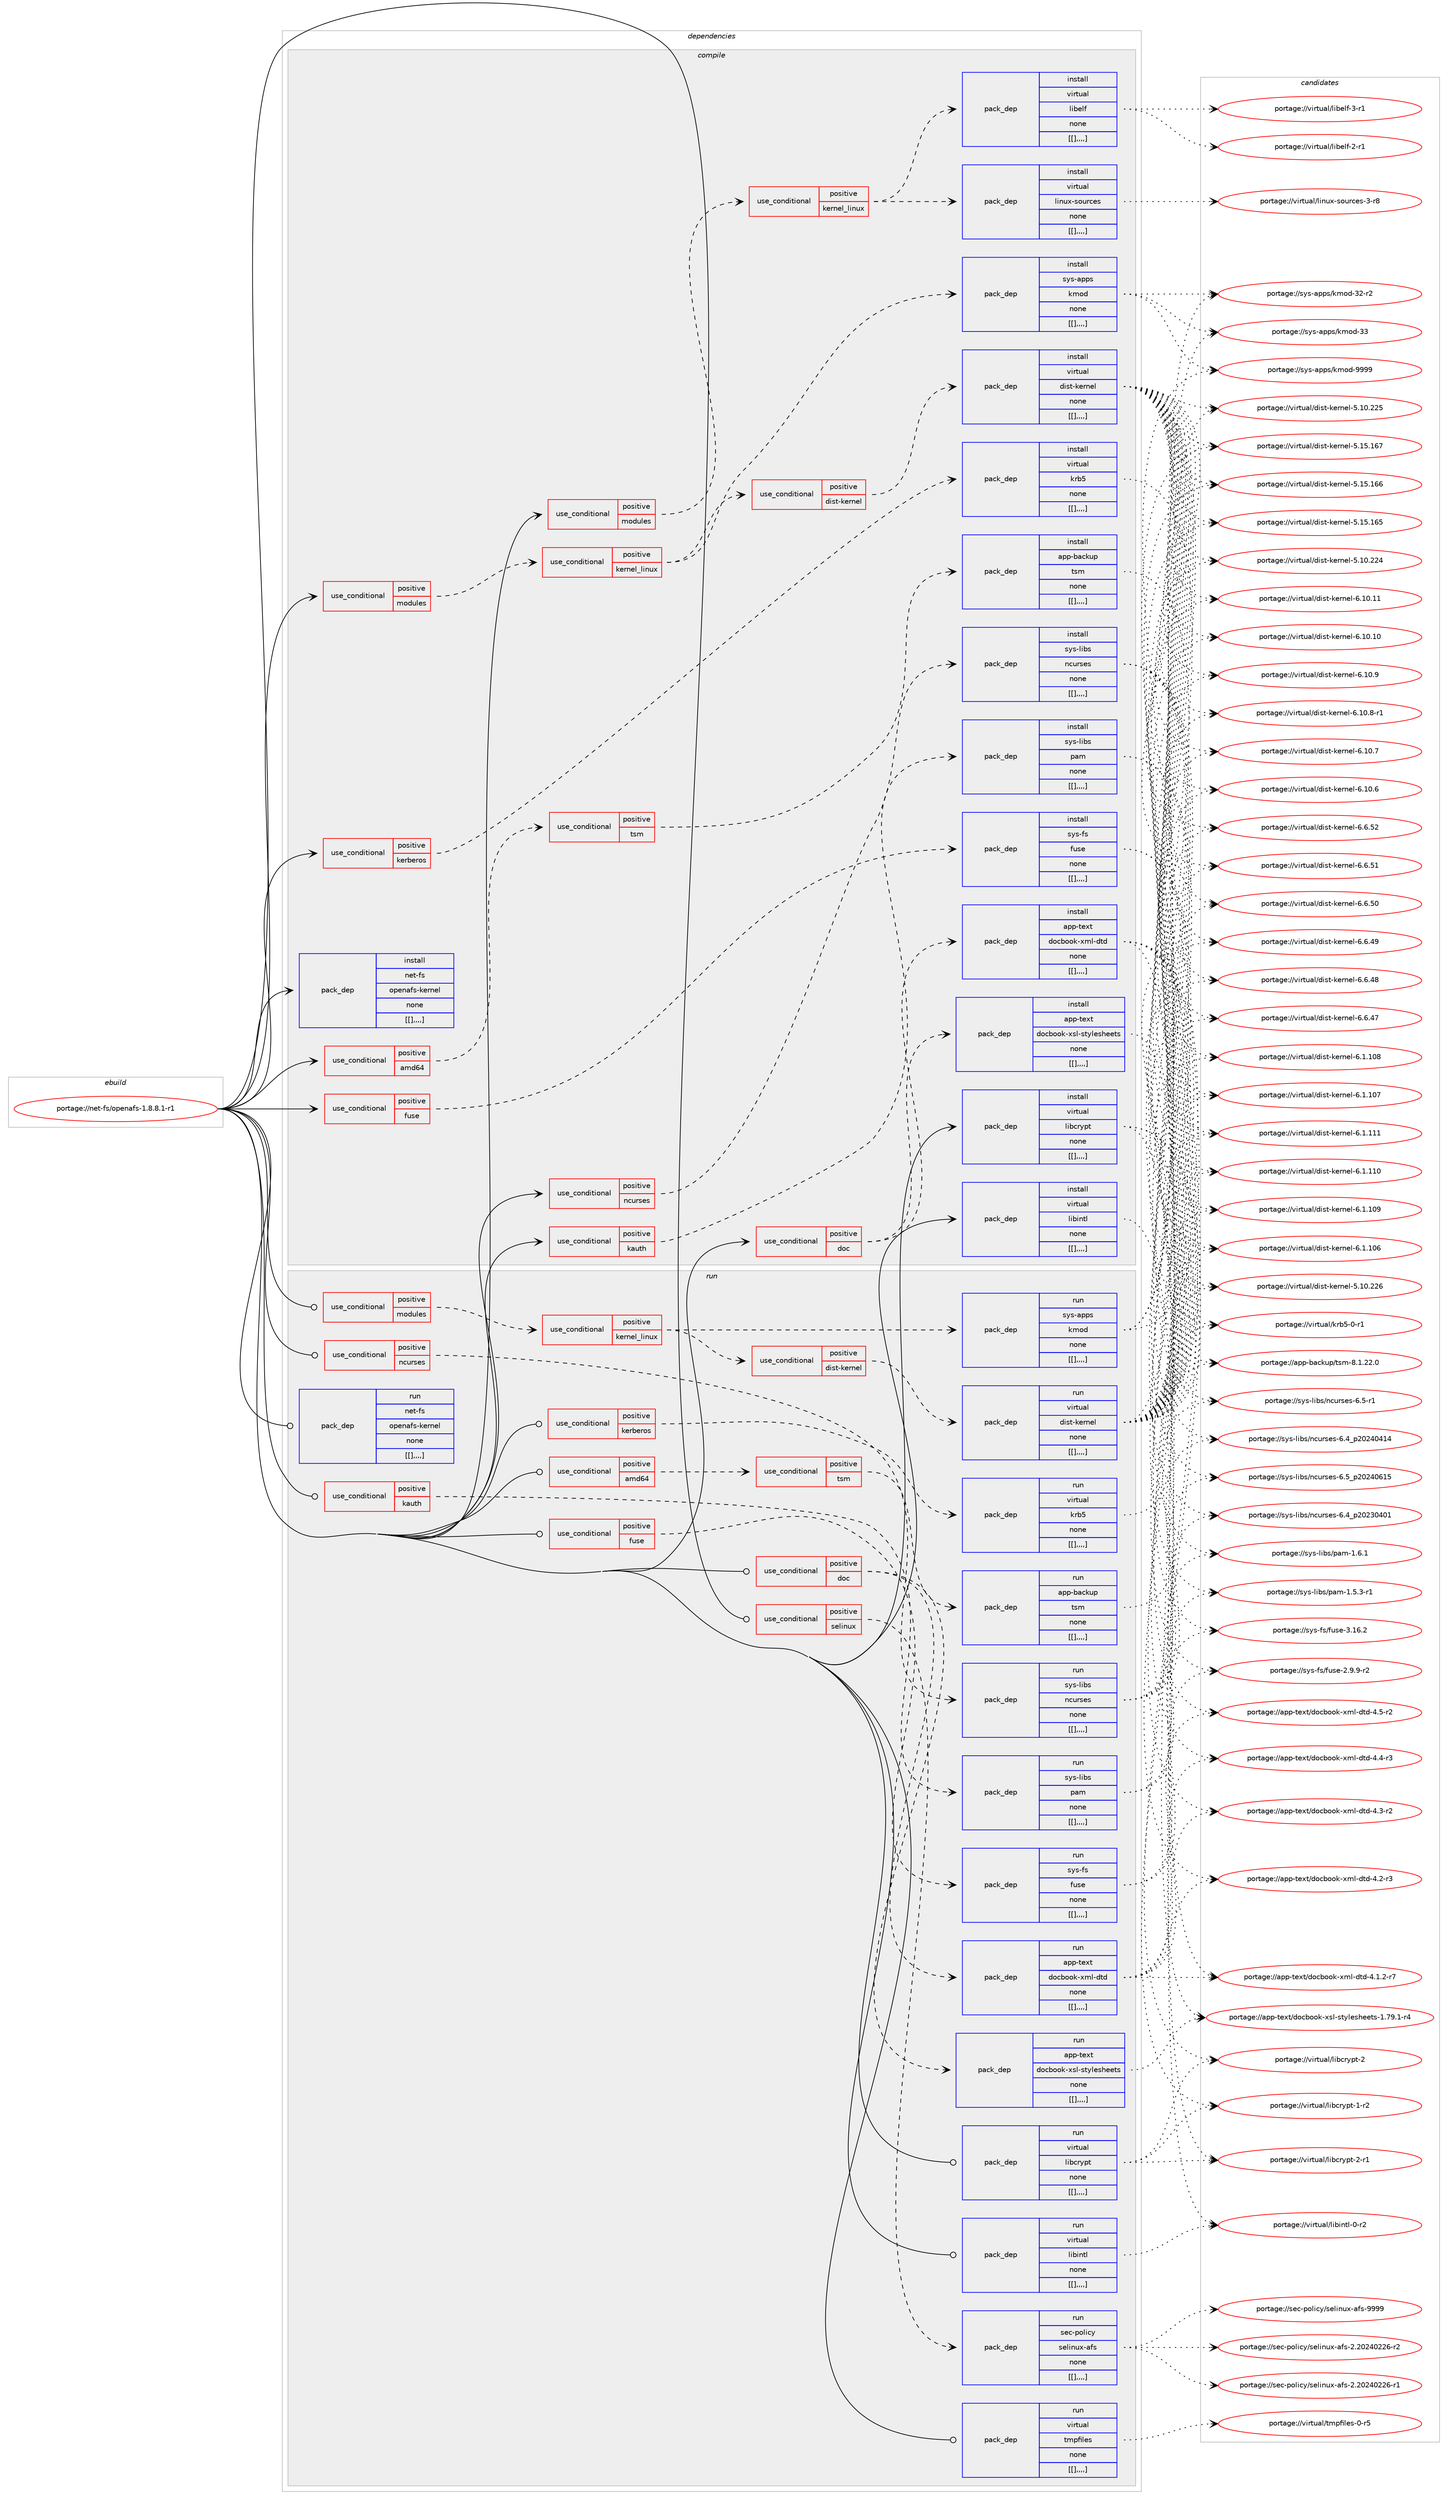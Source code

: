 digraph prolog {

# *************
# Graph options
# *************

newrank=true;
concentrate=true;
compound=true;
graph [rankdir=LR,fontname=Helvetica,fontsize=10,ranksep=1.5];#, ranksep=2.5, nodesep=0.2];
edge  [arrowhead=vee];
node  [fontname=Helvetica,fontsize=10];

# **********
# The ebuild
# **********

subgraph cluster_leftcol {
color=gray;
label=<<i>ebuild</i>>;
id [label="portage://net-fs/openafs-1.8.8.1-r1", color=red, width=4, href="../net-fs/openafs-1.8.8.1-r1.svg"];
}

# ****************
# The dependencies
# ****************

subgraph cluster_midcol {
color=gray;
label=<<i>dependencies</i>>;
subgraph cluster_compile {
fillcolor="#eeeeee";
style=filled;
label=<<i>compile</i>>;
subgraph cond94551 {
dependency359418 [label=<<TABLE BORDER="0" CELLBORDER="1" CELLSPACING="0" CELLPADDING="4"><TR><TD ROWSPAN="3" CELLPADDING="10">use_conditional</TD></TR><TR><TD>positive</TD></TR><TR><TD>amd64</TD></TR></TABLE>>, shape=none, color=red];
subgraph cond94552 {
dependency359419 [label=<<TABLE BORDER="0" CELLBORDER="1" CELLSPACING="0" CELLPADDING="4"><TR><TD ROWSPAN="3" CELLPADDING="10">use_conditional</TD></TR><TR><TD>positive</TD></TR><TR><TD>tsm</TD></TR></TABLE>>, shape=none, color=red];
subgraph pack262232 {
dependency359420 [label=<<TABLE BORDER="0" CELLBORDER="1" CELLSPACING="0" CELLPADDING="4" WIDTH="220"><TR><TD ROWSPAN="6" CELLPADDING="30">pack_dep</TD></TR><TR><TD WIDTH="110">install</TD></TR><TR><TD>app-backup</TD></TR><TR><TD>tsm</TD></TR><TR><TD>none</TD></TR><TR><TD>[[],,,,]</TD></TR></TABLE>>, shape=none, color=blue];
}
dependency359419:e -> dependency359420:w [weight=20,style="dashed",arrowhead="vee"];
}
dependency359418:e -> dependency359419:w [weight=20,style="dashed",arrowhead="vee"];
}
id:e -> dependency359418:w [weight=20,style="solid",arrowhead="vee"];
subgraph cond94553 {
dependency359421 [label=<<TABLE BORDER="0" CELLBORDER="1" CELLSPACING="0" CELLPADDING="4"><TR><TD ROWSPAN="3" CELLPADDING="10">use_conditional</TD></TR><TR><TD>positive</TD></TR><TR><TD>doc</TD></TR></TABLE>>, shape=none, color=red];
subgraph pack262233 {
dependency359422 [label=<<TABLE BORDER="0" CELLBORDER="1" CELLSPACING="0" CELLPADDING="4" WIDTH="220"><TR><TD ROWSPAN="6" CELLPADDING="30">pack_dep</TD></TR><TR><TD WIDTH="110">install</TD></TR><TR><TD>app-text</TD></TR><TR><TD>docbook-xsl-stylesheets</TD></TR><TR><TD>none</TD></TR><TR><TD>[[],,,,]</TD></TR></TABLE>>, shape=none, color=blue];
}
dependency359421:e -> dependency359422:w [weight=20,style="dashed",arrowhead="vee"];
subgraph pack262234 {
dependency359423 [label=<<TABLE BORDER="0" CELLBORDER="1" CELLSPACING="0" CELLPADDING="4" WIDTH="220"><TR><TD ROWSPAN="6" CELLPADDING="30">pack_dep</TD></TR><TR><TD WIDTH="110">install</TD></TR><TR><TD>app-text</TD></TR><TR><TD>docbook-xml-dtd</TD></TR><TR><TD>none</TD></TR><TR><TD>[[],,,,]</TD></TR></TABLE>>, shape=none, color=blue];
}
dependency359421:e -> dependency359423:w [weight=20,style="dashed",arrowhead="vee"];
}
id:e -> dependency359421:w [weight=20,style="solid",arrowhead="vee"];
subgraph cond94554 {
dependency359424 [label=<<TABLE BORDER="0" CELLBORDER="1" CELLSPACING="0" CELLPADDING="4"><TR><TD ROWSPAN="3" CELLPADDING="10">use_conditional</TD></TR><TR><TD>positive</TD></TR><TR><TD>fuse</TD></TR></TABLE>>, shape=none, color=red];
subgraph pack262235 {
dependency359425 [label=<<TABLE BORDER="0" CELLBORDER="1" CELLSPACING="0" CELLPADDING="4" WIDTH="220"><TR><TD ROWSPAN="6" CELLPADDING="30">pack_dep</TD></TR><TR><TD WIDTH="110">install</TD></TR><TR><TD>sys-fs</TD></TR><TR><TD>fuse</TD></TR><TR><TD>none</TD></TR><TR><TD>[[],,,,]</TD></TR></TABLE>>, shape=none, color=blue];
}
dependency359424:e -> dependency359425:w [weight=20,style="dashed",arrowhead="vee"];
}
id:e -> dependency359424:w [weight=20,style="solid",arrowhead="vee"];
subgraph cond94555 {
dependency359426 [label=<<TABLE BORDER="0" CELLBORDER="1" CELLSPACING="0" CELLPADDING="4"><TR><TD ROWSPAN="3" CELLPADDING="10">use_conditional</TD></TR><TR><TD>positive</TD></TR><TR><TD>kauth</TD></TR></TABLE>>, shape=none, color=red];
subgraph pack262236 {
dependency359427 [label=<<TABLE BORDER="0" CELLBORDER="1" CELLSPACING="0" CELLPADDING="4" WIDTH="220"><TR><TD ROWSPAN="6" CELLPADDING="30">pack_dep</TD></TR><TR><TD WIDTH="110">install</TD></TR><TR><TD>sys-libs</TD></TR><TR><TD>pam</TD></TR><TR><TD>none</TD></TR><TR><TD>[[],,,,]</TD></TR></TABLE>>, shape=none, color=blue];
}
dependency359426:e -> dependency359427:w [weight=20,style="dashed",arrowhead="vee"];
}
id:e -> dependency359426:w [weight=20,style="solid",arrowhead="vee"];
subgraph cond94556 {
dependency359428 [label=<<TABLE BORDER="0" CELLBORDER="1" CELLSPACING="0" CELLPADDING="4"><TR><TD ROWSPAN="3" CELLPADDING="10">use_conditional</TD></TR><TR><TD>positive</TD></TR><TR><TD>kerberos</TD></TR></TABLE>>, shape=none, color=red];
subgraph pack262237 {
dependency359429 [label=<<TABLE BORDER="0" CELLBORDER="1" CELLSPACING="0" CELLPADDING="4" WIDTH="220"><TR><TD ROWSPAN="6" CELLPADDING="30">pack_dep</TD></TR><TR><TD WIDTH="110">install</TD></TR><TR><TD>virtual</TD></TR><TR><TD>krb5</TD></TR><TR><TD>none</TD></TR><TR><TD>[[],,,,]</TD></TR></TABLE>>, shape=none, color=blue];
}
dependency359428:e -> dependency359429:w [weight=20,style="dashed",arrowhead="vee"];
}
id:e -> dependency359428:w [weight=20,style="solid",arrowhead="vee"];
subgraph cond94557 {
dependency359430 [label=<<TABLE BORDER="0" CELLBORDER="1" CELLSPACING="0" CELLPADDING="4"><TR><TD ROWSPAN="3" CELLPADDING="10">use_conditional</TD></TR><TR><TD>positive</TD></TR><TR><TD>modules</TD></TR></TABLE>>, shape=none, color=red];
subgraph cond94558 {
dependency359431 [label=<<TABLE BORDER="0" CELLBORDER="1" CELLSPACING="0" CELLPADDING="4"><TR><TD ROWSPAN="3" CELLPADDING="10">use_conditional</TD></TR><TR><TD>positive</TD></TR><TR><TD>kernel_linux</TD></TR></TABLE>>, shape=none, color=red];
subgraph pack262238 {
dependency359432 [label=<<TABLE BORDER="0" CELLBORDER="1" CELLSPACING="0" CELLPADDING="4" WIDTH="220"><TR><TD ROWSPAN="6" CELLPADDING="30">pack_dep</TD></TR><TR><TD WIDTH="110">install</TD></TR><TR><TD>sys-apps</TD></TR><TR><TD>kmod</TD></TR><TR><TD>none</TD></TR><TR><TD>[[],,,,]</TD></TR></TABLE>>, shape=none, color=blue];
}
dependency359431:e -> dependency359432:w [weight=20,style="dashed",arrowhead="vee"];
subgraph cond94559 {
dependency359433 [label=<<TABLE BORDER="0" CELLBORDER="1" CELLSPACING="0" CELLPADDING="4"><TR><TD ROWSPAN="3" CELLPADDING="10">use_conditional</TD></TR><TR><TD>positive</TD></TR><TR><TD>dist-kernel</TD></TR></TABLE>>, shape=none, color=red];
subgraph pack262239 {
dependency359434 [label=<<TABLE BORDER="0" CELLBORDER="1" CELLSPACING="0" CELLPADDING="4" WIDTH="220"><TR><TD ROWSPAN="6" CELLPADDING="30">pack_dep</TD></TR><TR><TD WIDTH="110">install</TD></TR><TR><TD>virtual</TD></TR><TR><TD>dist-kernel</TD></TR><TR><TD>none</TD></TR><TR><TD>[[],,,,]</TD></TR></TABLE>>, shape=none, color=blue];
}
dependency359433:e -> dependency359434:w [weight=20,style="dashed",arrowhead="vee"];
}
dependency359431:e -> dependency359433:w [weight=20,style="dashed",arrowhead="vee"];
}
dependency359430:e -> dependency359431:w [weight=20,style="dashed",arrowhead="vee"];
}
id:e -> dependency359430:w [weight=20,style="solid",arrowhead="vee"];
subgraph cond94560 {
dependency359435 [label=<<TABLE BORDER="0" CELLBORDER="1" CELLSPACING="0" CELLPADDING="4"><TR><TD ROWSPAN="3" CELLPADDING="10">use_conditional</TD></TR><TR><TD>positive</TD></TR><TR><TD>modules</TD></TR></TABLE>>, shape=none, color=red];
subgraph cond94561 {
dependency359436 [label=<<TABLE BORDER="0" CELLBORDER="1" CELLSPACING="0" CELLPADDING="4"><TR><TD ROWSPAN="3" CELLPADDING="10">use_conditional</TD></TR><TR><TD>positive</TD></TR><TR><TD>kernel_linux</TD></TR></TABLE>>, shape=none, color=red];
subgraph pack262240 {
dependency359437 [label=<<TABLE BORDER="0" CELLBORDER="1" CELLSPACING="0" CELLPADDING="4" WIDTH="220"><TR><TD ROWSPAN="6" CELLPADDING="30">pack_dep</TD></TR><TR><TD WIDTH="110">install</TD></TR><TR><TD>virtual</TD></TR><TR><TD>linux-sources</TD></TR><TR><TD>none</TD></TR><TR><TD>[[],,,,]</TD></TR></TABLE>>, shape=none, color=blue];
}
dependency359436:e -> dependency359437:w [weight=20,style="dashed",arrowhead="vee"];
subgraph pack262241 {
dependency359438 [label=<<TABLE BORDER="0" CELLBORDER="1" CELLSPACING="0" CELLPADDING="4" WIDTH="220"><TR><TD ROWSPAN="6" CELLPADDING="30">pack_dep</TD></TR><TR><TD WIDTH="110">install</TD></TR><TR><TD>virtual</TD></TR><TR><TD>libelf</TD></TR><TR><TD>none</TD></TR><TR><TD>[[],,,,]</TD></TR></TABLE>>, shape=none, color=blue];
}
dependency359436:e -> dependency359438:w [weight=20,style="dashed",arrowhead="vee"];
}
dependency359435:e -> dependency359436:w [weight=20,style="dashed",arrowhead="vee"];
}
id:e -> dependency359435:w [weight=20,style="solid",arrowhead="vee"];
subgraph cond94562 {
dependency359439 [label=<<TABLE BORDER="0" CELLBORDER="1" CELLSPACING="0" CELLPADDING="4"><TR><TD ROWSPAN="3" CELLPADDING="10">use_conditional</TD></TR><TR><TD>positive</TD></TR><TR><TD>ncurses</TD></TR></TABLE>>, shape=none, color=red];
subgraph pack262242 {
dependency359440 [label=<<TABLE BORDER="0" CELLBORDER="1" CELLSPACING="0" CELLPADDING="4" WIDTH="220"><TR><TD ROWSPAN="6" CELLPADDING="30">pack_dep</TD></TR><TR><TD WIDTH="110">install</TD></TR><TR><TD>sys-libs</TD></TR><TR><TD>ncurses</TD></TR><TR><TD>none</TD></TR><TR><TD>[[],,,,]</TD></TR></TABLE>>, shape=none, color=blue];
}
dependency359439:e -> dependency359440:w [weight=20,style="dashed",arrowhead="vee"];
}
id:e -> dependency359439:w [weight=20,style="solid",arrowhead="vee"];
subgraph pack262243 {
dependency359441 [label=<<TABLE BORDER="0" CELLBORDER="1" CELLSPACING="0" CELLPADDING="4" WIDTH="220"><TR><TD ROWSPAN="6" CELLPADDING="30">pack_dep</TD></TR><TR><TD WIDTH="110">install</TD></TR><TR><TD>virtual</TD></TR><TR><TD>libcrypt</TD></TR><TR><TD>none</TD></TR><TR><TD>[[],,,,]</TD></TR></TABLE>>, shape=none, color=blue];
}
id:e -> dependency359441:w [weight=20,style="solid",arrowhead="vee"];
subgraph pack262244 {
dependency359442 [label=<<TABLE BORDER="0" CELLBORDER="1" CELLSPACING="0" CELLPADDING="4" WIDTH="220"><TR><TD ROWSPAN="6" CELLPADDING="30">pack_dep</TD></TR><TR><TD WIDTH="110">install</TD></TR><TR><TD>virtual</TD></TR><TR><TD>libintl</TD></TR><TR><TD>none</TD></TR><TR><TD>[[],,,,]</TD></TR></TABLE>>, shape=none, color=blue];
}
id:e -> dependency359442:w [weight=20,style="solid",arrowhead="vee"];
subgraph pack262245 {
dependency359443 [label=<<TABLE BORDER="0" CELLBORDER="1" CELLSPACING="0" CELLPADDING="4" WIDTH="220"><TR><TD ROWSPAN="6" CELLPADDING="30">pack_dep</TD></TR><TR><TD WIDTH="110">install</TD></TR><TR><TD>net-fs</TD></TR><TR><TD>openafs-kernel</TD></TR><TR><TD>none</TD></TR><TR><TD>[[],,,,]</TD></TR></TABLE>>, shape=none, color=blue];
}
id:e -> dependency359443:w [weight=20,style="solid",arrowhead="vee"];
}
subgraph cluster_compileandrun {
fillcolor="#eeeeee";
style=filled;
label=<<i>compile and run</i>>;
}
subgraph cluster_run {
fillcolor="#eeeeee";
style=filled;
label=<<i>run</i>>;
subgraph cond94563 {
dependency359444 [label=<<TABLE BORDER="0" CELLBORDER="1" CELLSPACING="0" CELLPADDING="4"><TR><TD ROWSPAN="3" CELLPADDING="10">use_conditional</TD></TR><TR><TD>positive</TD></TR><TR><TD>amd64</TD></TR></TABLE>>, shape=none, color=red];
subgraph cond94564 {
dependency359445 [label=<<TABLE BORDER="0" CELLBORDER="1" CELLSPACING="0" CELLPADDING="4"><TR><TD ROWSPAN="3" CELLPADDING="10">use_conditional</TD></TR><TR><TD>positive</TD></TR><TR><TD>tsm</TD></TR></TABLE>>, shape=none, color=red];
subgraph pack262246 {
dependency359446 [label=<<TABLE BORDER="0" CELLBORDER="1" CELLSPACING="0" CELLPADDING="4" WIDTH="220"><TR><TD ROWSPAN="6" CELLPADDING="30">pack_dep</TD></TR><TR><TD WIDTH="110">run</TD></TR><TR><TD>app-backup</TD></TR><TR><TD>tsm</TD></TR><TR><TD>none</TD></TR><TR><TD>[[],,,,]</TD></TR></TABLE>>, shape=none, color=blue];
}
dependency359445:e -> dependency359446:w [weight=20,style="dashed",arrowhead="vee"];
}
dependency359444:e -> dependency359445:w [weight=20,style="dashed",arrowhead="vee"];
}
id:e -> dependency359444:w [weight=20,style="solid",arrowhead="odot"];
subgraph cond94565 {
dependency359447 [label=<<TABLE BORDER="0" CELLBORDER="1" CELLSPACING="0" CELLPADDING="4"><TR><TD ROWSPAN="3" CELLPADDING="10">use_conditional</TD></TR><TR><TD>positive</TD></TR><TR><TD>doc</TD></TR></TABLE>>, shape=none, color=red];
subgraph pack262247 {
dependency359448 [label=<<TABLE BORDER="0" CELLBORDER="1" CELLSPACING="0" CELLPADDING="4" WIDTH="220"><TR><TD ROWSPAN="6" CELLPADDING="30">pack_dep</TD></TR><TR><TD WIDTH="110">run</TD></TR><TR><TD>app-text</TD></TR><TR><TD>docbook-xsl-stylesheets</TD></TR><TR><TD>none</TD></TR><TR><TD>[[],,,,]</TD></TR></TABLE>>, shape=none, color=blue];
}
dependency359447:e -> dependency359448:w [weight=20,style="dashed",arrowhead="vee"];
subgraph pack262248 {
dependency359449 [label=<<TABLE BORDER="0" CELLBORDER="1" CELLSPACING="0" CELLPADDING="4" WIDTH="220"><TR><TD ROWSPAN="6" CELLPADDING="30">pack_dep</TD></TR><TR><TD WIDTH="110">run</TD></TR><TR><TD>app-text</TD></TR><TR><TD>docbook-xml-dtd</TD></TR><TR><TD>none</TD></TR><TR><TD>[[],,,,]</TD></TR></TABLE>>, shape=none, color=blue];
}
dependency359447:e -> dependency359449:w [weight=20,style="dashed",arrowhead="vee"];
}
id:e -> dependency359447:w [weight=20,style="solid",arrowhead="odot"];
subgraph cond94566 {
dependency359450 [label=<<TABLE BORDER="0" CELLBORDER="1" CELLSPACING="0" CELLPADDING="4"><TR><TD ROWSPAN="3" CELLPADDING="10">use_conditional</TD></TR><TR><TD>positive</TD></TR><TR><TD>fuse</TD></TR></TABLE>>, shape=none, color=red];
subgraph pack262249 {
dependency359451 [label=<<TABLE BORDER="0" CELLBORDER="1" CELLSPACING="0" CELLPADDING="4" WIDTH="220"><TR><TD ROWSPAN="6" CELLPADDING="30">pack_dep</TD></TR><TR><TD WIDTH="110">run</TD></TR><TR><TD>sys-fs</TD></TR><TR><TD>fuse</TD></TR><TR><TD>none</TD></TR><TR><TD>[[],,,,]</TD></TR></TABLE>>, shape=none, color=blue];
}
dependency359450:e -> dependency359451:w [weight=20,style="dashed",arrowhead="vee"];
}
id:e -> dependency359450:w [weight=20,style="solid",arrowhead="odot"];
subgraph cond94567 {
dependency359452 [label=<<TABLE BORDER="0" CELLBORDER="1" CELLSPACING="0" CELLPADDING="4"><TR><TD ROWSPAN="3" CELLPADDING="10">use_conditional</TD></TR><TR><TD>positive</TD></TR><TR><TD>kauth</TD></TR></TABLE>>, shape=none, color=red];
subgraph pack262250 {
dependency359453 [label=<<TABLE BORDER="0" CELLBORDER="1" CELLSPACING="0" CELLPADDING="4" WIDTH="220"><TR><TD ROWSPAN="6" CELLPADDING="30">pack_dep</TD></TR><TR><TD WIDTH="110">run</TD></TR><TR><TD>sys-libs</TD></TR><TR><TD>pam</TD></TR><TR><TD>none</TD></TR><TR><TD>[[],,,,]</TD></TR></TABLE>>, shape=none, color=blue];
}
dependency359452:e -> dependency359453:w [weight=20,style="dashed",arrowhead="vee"];
}
id:e -> dependency359452:w [weight=20,style="solid",arrowhead="odot"];
subgraph cond94568 {
dependency359454 [label=<<TABLE BORDER="0" CELLBORDER="1" CELLSPACING="0" CELLPADDING="4"><TR><TD ROWSPAN="3" CELLPADDING="10">use_conditional</TD></TR><TR><TD>positive</TD></TR><TR><TD>kerberos</TD></TR></TABLE>>, shape=none, color=red];
subgraph pack262251 {
dependency359455 [label=<<TABLE BORDER="0" CELLBORDER="1" CELLSPACING="0" CELLPADDING="4" WIDTH="220"><TR><TD ROWSPAN="6" CELLPADDING="30">pack_dep</TD></TR><TR><TD WIDTH="110">run</TD></TR><TR><TD>virtual</TD></TR><TR><TD>krb5</TD></TR><TR><TD>none</TD></TR><TR><TD>[[],,,,]</TD></TR></TABLE>>, shape=none, color=blue];
}
dependency359454:e -> dependency359455:w [weight=20,style="dashed",arrowhead="vee"];
}
id:e -> dependency359454:w [weight=20,style="solid",arrowhead="odot"];
subgraph cond94569 {
dependency359456 [label=<<TABLE BORDER="0" CELLBORDER="1" CELLSPACING="0" CELLPADDING="4"><TR><TD ROWSPAN="3" CELLPADDING="10">use_conditional</TD></TR><TR><TD>positive</TD></TR><TR><TD>modules</TD></TR></TABLE>>, shape=none, color=red];
subgraph cond94570 {
dependency359457 [label=<<TABLE BORDER="0" CELLBORDER="1" CELLSPACING="0" CELLPADDING="4"><TR><TD ROWSPAN="3" CELLPADDING="10">use_conditional</TD></TR><TR><TD>positive</TD></TR><TR><TD>kernel_linux</TD></TR></TABLE>>, shape=none, color=red];
subgraph pack262252 {
dependency359458 [label=<<TABLE BORDER="0" CELLBORDER="1" CELLSPACING="0" CELLPADDING="4" WIDTH="220"><TR><TD ROWSPAN="6" CELLPADDING="30">pack_dep</TD></TR><TR><TD WIDTH="110">run</TD></TR><TR><TD>sys-apps</TD></TR><TR><TD>kmod</TD></TR><TR><TD>none</TD></TR><TR><TD>[[],,,,]</TD></TR></TABLE>>, shape=none, color=blue];
}
dependency359457:e -> dependency359458:w [weight=20,style="dashed",arrowhead="vee"];
subgraph cond94571 {
dependency359459 [label=<<TABLE BORDER="0" CELLBORDER="1" CELLSPACING="0" CELLPADDING="4"><TR><TD ROWSPAN="3" CELLPADDING="10">use_conditional</TD></TR><TR><TD>positive</TD></TR><TR><TD>dist-kernel</TD></TR></TABLE>>, shape=none, color=red];
subgraph pack262253 {
dependency359460 [label=<<TABLE BORDER="0" CELLBORDER="1" CELLSPACING="0" CELLPADDING="4" WIDTH="220"><TR><TD ROWSPAN="6" CELLPADDING="30">pack_dep</TD></TR><TR><TD WIDTH="110">run</TD></TR><TR><TD>virtual</TD></TR><TR><TD>dist-kernel</TD></TR><TR><TD>none</TD></TR><TR><TD>[[],,,,]</TD></TR></TABLE>>, shape=none, color=blue];
}
dependency359459:e -> dependency359460:w [weight=20,style="dashed",arrowhead="vee"];
}
dependency359457:e -> dependency359459:w [weight=20,style="dashed",arrowhead="vee"];
}
dependency359456:e -> dependency359457:w [weight=20,style="dashed",arrowhead="vee"];
}
id:e -> dependency359456:w [weight=20,style="solid",arrowhead="odot"];
subgraph cond94572 {
dependency359461 [label=<<TABLE BORDER="0" CELLBORDER="1" CELLSPACING="0" CELLPADDING="4"><TR><TD ROWSPAN="3" CELLPADDING="10">use_conditional</TD></TR><TR><TD>positive</TD></TR><TR><TD>ncurses</TD></TR></TABLE>>, shape=none, color=red];
subgraph pack262254 {
dependency359462 [label=<<TABLE BORDER="0" CELLBORDER="1" CELLSPACING="0" CELLPADDING="4" WIDTH="220"><TR><TD ROWSPAN="6" CELLPADDING="30">pack_dep</TD></TR><TR><TD WIDTH="110">run</TD></TR><TR><TD>sys-libs</TD></TR><TR><TD>ncurses</TD></TR><TR><TD>none</TD></TR><TR><TD>[[],,,,]</TD></TR></TABLE>>, shape=none, color=blue];
}
dependency359461:e -> dependency359462:w [weight=20,style="dashed",arrowhead="vee"];
}
id:e -> dependency359461:w [weight=20,style="solid",arrowhead="odot"];
subgraph cond94573 {
dependency359463 [label=<<TABLE BORDER="0" CELLBORDER="1" CELLSPACING="0" CELLPADDING="4"><TR><TD ROWSPAN="3" CELLPADDING="10">use_conditional</TD></TR><TR><TD>positive</TD></TR><TR><TD>selinux</TD></TR></TABLE>>, shape=none, color=red];
subgraph pack262255 {
dependency359464 [label=<<TABLE BORDER="0" CELLBORDER="1" CELLSPACING="0" CELLPADDING="4" WIDTH="220"><TR><TD ROWSPAN="6" CELLPADDING="30">pack_dep</TD></TR><TR><TD WIDTH="110">run</TD></TR><TR><TD>sec-policy</TD></TR><TR><TD>selinux-afs</TD></TR><TR><TD>none</TD></TR><TR><TD>[[],,,,]</TD></TR></TABLE>>, shape=none, color=blue];
}
dependency359463:e -> dependency359464:w [weight=20,style="dashed",arrowhead="vee"];
}
id:e -> dependency359463:w [weight=20,style="solid",arrowhead="odot"];
subgraph pack262256 {
dependency359465 [label=<<TABLE BORDER="0" CELLBORDER="1" CELLSPACING="0" CELLPADDING="4" WIDTH="220"><TR><TD ROWSPAN="6" CELLPADDING="30">pack_dep</TD></TR><TR><TD WIDTH="110">run</TD></TR><TR><TD>virtual</TD></TR><TR><TD>libcrypt</TD></TR><TR><TD>none</TD></TR><TR><TD>[[],,,,]</TD></TR></TABLE>>, shape=none, color=blue];
}
id:e -> dependency359465:w [weight=20,style="solid",arrowhead="odot"];
subgraph pack262257 {
dependency359466 [label=<<TABLE BORDER="0" CELLBORDER="1" CELLSPACING="0" CELLPADDING="4" WIDTH="220"><TR><TD ROWSPAN="6" CELLPADDING="30">pack_dep</TD></TR><TR><TD WIDTH="110">run</TD></TR><TR><TD>virtual</TD></TR><TR><TD>libintl</TD></TR><TR><TD>none</TD></TR><TR><TD>[[],,,,]</TD></TR></TABLE>>, shape=none, color=blue];
}
id:e -> dependency359466:w [weight=20,style="solid",arrowhead="odot"];
subgraph pack262258 {
dependency359467 [label=<<TABLE BORDER="0" CELLBORDER="1" CELLSPACING="0" CELLPADDING="4" WIDTH="220"><TR><TD ROWSPAN="6" CELLPADDING="30">pack_dep</TD></TR><TR><TD WIDTH="110">run</TD></TR><TR><TD>virtual</TD></TR><TR><TD>tmpfiles</TD></TR><TR><TD>none</TD></TR><TR><TD>[[],,,,]</TD></TR></TABLE>>, shape=none, color=blue];
}
id:e -> dependency359467:w [weight=20,style="solid",arrowhead="odot"];
subgraph pack262259 {
dependency359468 [label=<<TABLE BORDER="0" CELLBORDER="1" CELLSPACING="0" CELLPADDING="4" WIDTH="220"><TR><TD ROWSPAN="6" CELLPADDING="30">pack_dep</TD></TR><TR><TD WIDTH="110">run</TD></TR><TR><TD>net-fs</TD></TR><TR><TD>openafs-kernel</TD></TR><TR><TD>none</TD></TR><TR><TD>[[],,,,]</TD></TR></TABLE>>, shape=none, color=blue];
}
id:e -> dependency359468:w [weight=20,style="solid",arrowhead="odot"];
}
}

# **************
# The candidates
# **************

subgraph cluster_choices {
rank=same;
color=gray;
label=<<i>candidates</i>>;

subgraph choice262232 {
color=black;
nodesep=1;
choice971121124598979910711711247116115109455646494650504648 [label="portage://app-backup/tsm-8.1.22.0", color=red, width=4,href="../app-backup/tsm-8.1.22.0.svg"];
dependency359420:e -> choice971121124598979910711711247116115109455646494650504648:w [style=dotted,weight="100"];
}
subgraph choice262233 {
color=black;
nodesep=1;
choice97112112451161011201164710011199981111111074512011510845115116121108101115104101101116115454946555746494511452 [label="portage://app-text/docbook-xsl-stylesheets-1.79.1-r4", color=red, width=4,href="../app-text/docbook-xsl-stylesheets-1.79.1-r4.svg"];
dependency359422:e -> choice97112112451161011201164710011199981111111074512011510845115116121108101115104101101116115454946555746494511452:w [style=dotted,weight="100"];
}
subgraph choice262234 {
color=black;
nodesep=1;
choice97112112451161011201164710011199981111111074512010910845100116100455246534511450 [label="portage://app-text/docbook-xml-dtd-4.5-r2", color=red, width=4,href="../app-text/docbook-xml-dtd-4.5-r2.svg"];
choice97112112451161011201164710011199981111111074512010910845100116100455246524511451 [label="portage://app-text/docbook-xml-dtd-4.4-r3", color=red, width=4,href="../app-text/docbook-xml-dtd-4.4-r3.svg"];
choice97112112451161011201164710011199981111111074512010910845100116100455246514511450 [label="portage://app-text/docbook-xml-dtd-4.3-r2", color=red, width=4,href="../app-text/docbook-xml-dtd-4.3-r2.svg"];
choice97112112451161011201164710011199981111111074512010910845100116100455246504511451 [label="portage://app-text/docbook-xml-dtd-4.2-r3", color=red, width=4,href="../app-text/docbook-xml-dtd-4.2-r3.svg"];
choice971121124511610112011647100111999811111110745120109108451001161004552464946504511455 [label="portage://app-text/docbook-xml-dtd-4.1.2-r7", color=red, width=4,href="../app-text/docbook-xml-dtd-4.1.2-r7.svg"];
dependency359423:e -> choice97112112451161011201164710011199981111111074512010910845100116100455246534511450:w [style=dotted,weight="100"];
dependency359423:e -> choice97112112451161011201164710011199981111111074512010910845100116100455246524511451:w [style=dotted,weight="100"];
dependency359423:e -> choice97112112451161011201164710011199981111111074512010910845100116100455246514511450:w [style=dotted,weight="100"];
dependency359423:e -> choice97112112451161011201164710011199981111111074512010910845100116100455246504511451:w [style=dotted,weight="100"];
dependency359423:e -> choice971121124511610112011647100111999811111110745120109108451001161004552464946504511455:w [style=dotted,weight="100"];
}
subgraph choice262235 {
color=black;
nodesep=1;
choice115121115451021154710211711510145514649544650 [label="portage://sys-fs/fuse-3.16.2", color=red, width=4,href="../sys-fs/fuse-3.16.2.svg"];
choice11512111545102115471021171151014550465746574511450 [label="portage://sys-fs/fuse-2.9.9-r2", color=red, width=4,href="../sys-fs/fuse-2.9.9-r2.svg"];
dependency359425:e -> choice115121115451021154710211711510145514649544650:w [style=dotted,weight="100"];
dependency359425:e -> choice11512111545102115471021171151014550465746574511450:w [style=dotted,weight="100"];
}
subgraph choice262236 {
color=black;
nodesep=1;
choice11512111545108105981154711297109454946544649 [label="portage://sys-libs/pam-1.6.1", color=red, width=4,href="../sys-libs/pam-1.6.1.svg"];
choice115121115451081059811547112971094549465346514511449 [label="portage://sys-libs/pam-1.5.3-r1", color=red, width=4,href="../sys-libs/pam-1.5.3-r1.svg"];
dependency359427:e -> choice11512111545108105981154711297109454946544649:w [style=dotted,weight="100"];
dependency359427:e -> choice115121115451081059811547112971094549465346514511449:w [style=dotted,weight="100"];
}
subgraph choice262237 {
color=black;
nodesep=1;
choice1181051141161179710847107114985345484511449 [label="portage://virtual/krb5-0-r1", color=red, width=4,href="../virtual/krb5-0-r1.svg"];
dependency359429:e -> choice1181051141161179710847107114985345484511449:w [style=dotted,weight="100"];
}
subgraph choice262238 {
color=black;
nodesep=1;
choice1151211154597112112115471071091111004557575757 [label="portage://sys-apps/kmod-9999", color=red, width=4,href="../sys-apps/kmod-9999.svg"];
choice115121115459711211211547107109111100455151 [label="portage://sys-apps/kmod-33", color=red, width=4,href="../sys-apps/kmod-33.svg"];
choice1151211154597112112115471071091111004551504511450 [label="portage://sys-apps/kmod-32-r2", color=red, width=4,href="../sys-apps/kmod-32-r2.svg"];
dependency359432:e -> choice1151211154597112112115471071091111004557575757:w [style=dotted,weight="100"];
dependency359432:e -> choice115121115459711211211547107109111100455151:w [style=dotted,weight="100"];
dependency359432:e -> choice1151211154597112112115471071091111004551504511450:w [style=dotted,weight="100"];
}
subgraph choice262239 {
color=black;
nodesep=1;
choice1181051141161179710847100105115116451071011141101011084554464948464949 [label="portage://virtual/dist-kernel-6.10.11", color=red, width=4,href="../virtual/dist-kernel-6.10.11.svg"];
choice1181051141161179710847100105115116451071011141101011084554464948464948 [label="portage://virtual/dist-kernel-6.10.10", color=red, width=4,href="../virtual/dist-kernel-6.10.10.svg"];
choice11810511411611797108471001051151164510710111411010110845544649484657 [label="portage://virtual/dist-kernel-6.10.9", color=red, width=4,href="../virtual/dist-kernel-6.10.9.svg"];
choice118105114116117971084710010511511645107101114110101108455446494846564511449 [label="portage://virtual/dist-kernel-6.10.8-r1", color=red, width=4,href="../virtual/dist-kernel-6.10.8-r1.svg"];
choice11810511411611797108471001051151164510710111411010110845544649484655 [label="portage://virtual/dist-kernel-6.10.7", color=red, width=4,href="../virtual/dist-kernel-6.10.7.svg"];
choice11810511411611797108471001051151164510710111411010110845544649484654 [label="portage://virtual/dist-kernel-6.10.6", color=red, width=4,href="../virtual/dist-kernel-6.10.6.svg"];
choice11810511411611797108471001051151164510710111411010110845544654465350 [label="portage://virtual/dist-kernel-6.6.52", color=red, width=4,href="../virtual/dist-kernel-6.6.52.svg"];
choice11810511411611797108471001051151164510710111411010110845544654465349 [label="portage://virtual/dist-kernel-6.6.51", color=red, width=4,href="../virtual/dist-kernel-6.6.51.svg"];
choice11810511411611797108471001051151164510710111411010110845544654465348 [label="portage://virtual/dist-kernel-6.6.50", color=red, width=4,href="../virtual/dist-kernel-6.6.50.svg"];
choice11810511411611797108471001051151164510710111411010110845544654465257 [label="portage://virtual/dist-kernel-6.6.49", color=red, width=4,href="../virtual/dist-kernel-6.6.49.svg"];
choice11810511411611797108471001051151164510710111411010110845544654465256 [label="portage://virtual/dist-kernel-6.6.48", color=red, width=4,href="../virtual/dist-kernel-6.6.48.svg"];
choice11810511411611797108471001051151164510710111411010110845544654465255 [label="portage://virtual/dist-kernel-6.6.47", color=red, width=4,href="../virtual/dist-kernel-6.6.47.svg"];
choice1181051141161179710847100105115116451071011141101011084554464946494949 [label="portage://virtual/dist-kernel-6.1.111", color=red, width=4,href="../virtual/dist-kernel-6.1.111.svg"];
choice1181051141161179710847100105115116451071011141101011084554464946494948 [label="portage://virtual/dist-kernel-6.1.110", color=red, width=4,href="../virtual/dist-kernel-6.1.110.svg"];
choice1181051141161179710847100105115116451071011141101011084554464946494857 [label="portage://virtual/dist-kernel-6.1.109", color=red, width=4,href="../virtual/dist-kernel-6.1.109.svg"];
choice1181051141161179710847100105115116451071011141101011084554464946494856 [label="portage://virtual/dist-kernel-6.1.108", color=red, width=4,href="../virtual/dist-kernel-6.1.108.svg"];
choice1181051141161179710847100105115116451071011141101011084554464946494855 [label="portage://virtual/dist-kernel-6.1.107", color=red, width=4,href="../virtual/dist-kernel-6.1.107.svg"];
choice1181051141161179710847100105115116451071011141101011084554464946494854 [label="portage://virtual/dist-kernel-6.1.106", color=red, width=4,href="../virtual/dist-kernel-6.1.106.svg"];
choice118105114116117971084710010511511645107101114110101108455346495346495455 [label="portage://virtual/dist-kernel-5.15.167", color=red, width=4,href="../virtual/dist-kernel-5.15.167.svg"];
choice118105114116117971084710010511511645107101114110101108455346495346495454 [label="portage://virtual/dist-kernel-5.15.166", color=red, width=4,href="../virtual/dist-kernel-5.15.166.svg"];
choice118105114116117971084710010511511645107101114110101108455346495346495453 [label="portage://virtual/dist-kernel-5.15.165", color=red, width=4,href="../virtual/dist-kernel-5.15.165.svg"];
choice118105114116117971084710010511511645107101114110101108455346494846505054 [label="portage://virtual/dist-kernel-5.10.226", color=red, width=4,href="../virtual/dist-kernel-5.10.226.svg"];
choice118105114116117971084710010511511645107101114110101108455346494846505053 [label="portage://virtual/dist-kernel-5.10.225", color=red, width=4,href="../virtual/dist-kernel-5.10.225.svg"];
choice118105114116117971084710010511511645107101114110101108455346494846505052 [label="portage://virtual/dist-kernel-5.10.224", color=red, width=4,href="../virtual/dist-kernel-5.10.224.svg"];
dependency359434:e -> choice1181051141161179710847100105115116451071011141101011084554464948464949:w [style=dotted,weight="100"];
dependency359434:e -> choice1181051141161179710847100105115116451071011141101011084554464948464948:w [style=dotted,weight="100"];
dependency359434:e -> choice11810511411611797108471001051151164510710111411010110845544649484657:w [style=dotted,weight="100"];
dependency359434:e -> choice118105114116117971084710010511511645107101114110101108455446494846564511449:w [style=dotted,weight="100"];
dependency359434:e -> choice11810511411611797108471001051151164510710111411010110845544649484655:w [style=dotted,weight="100"];
dependency359434:e -> choice11810511411611797108471001051151164510710111411010110845544649484654:w [style=dotted,weight="100"];
dependency359434:e -> choice11810511411611797108471001051151164510710111411010110845544654465350:w [style=dotted,weight="100"];
dependency359434:e -> choice11810511411611797108471001051151164510710111411010110845544654465349:w [style=dotted,weight="100"];
dependency359434:e -> choice11810511411611797108471001051151164510710111411010110845544654465348:w [style=dotted,weight="100"];
dependency359434:e -> choice11810511411611797108471001051151164510710111411010110845544654465257:w [style=dotted,weight="100"];
dependency359434:e -> choice11810511411611797108471001051151164510710111411010110845544654465256:w [style=dotted,weight="100"];
dependency359434:e -> choice11810511411611797108471001051151164510710111411010110845544654465255:w [style=dotted,weight="100"];
dependency359434:e -> choice1181051141161179710847100105115116451071011141101011084554464946494949:w [style=dotted,weight="100"];
dependency359434:e -> choice1181051141161179710847100105115116451071011141101011084554464946494948:w [style=dotted,weight="100"];
dependency359434:e -> choice1181051141161179710847100105115116451071011141101011084554464946494857:w [style=dotted,weight="100"];
dependency359434:e -> choice1181051141161179710847100105115116451071011141101011084554464946494856:w [style=dotted,weight="100"];
dependency359434:e -> choice1181051141161179710847100105115116451071011141101011084554464946494855:w [style=dotted,weight="100"];
dependency359434:e -> choice1181051141161179710847100105115116451071011141101011084554464946494854:w [style=dotted,weight="100"];
dependency359434:e -> choice118105114116117971084710010511511645107101114110101108455346495346495455:w [style=dotted,weight="100"];
dependency359434:e -> choice118105114116117971084710010511511645107101114110101108455346495346495454:w [style=dotted,weight="100"];
dependency359434:e -> choice118105114116117971084710010511511645107101114110101108455346495346495453:w [style=dotted,weight="100"];
dependency359434:e -> choice118105114116117971084710010511511645107101114110101108455346494846505054:w [style=dotted,weight="100"];
dependency359434:e -> choice118105114116117971084710010511511645107101114110101108455346494846505053:w [style=dotted,weight="100"];
dependency359434:e -> choice118105114116117971084710010511511645107101114110101108455346494846505052:w [style=dotted,weight="100"];
}
subgraph choice262240 {
color=black;
nodesep=1;
choice1181051141161179710847108105110117120451151111171149910111545514511456 [label="portage://virtual/linux-sources-3-r8", color=red, width=4,href="../virtual/linux-sources-3-r8.svg"];
dependency359437:e -> choice1181051141161179710847108105110117120451151111171149910111545514511456:w [style=dotted,weight="100"];
}
subgraph choice262241 {
color=black;
nodesep=1;
choice11810511411611797108471081059810110810245514511449 [label="portage://virtual/libelf-3-r1", color=red, width=4,href="../virtual/libelf-3-r1.svg"];
choice11810511411611797108471081059810110810245504511449 [label="portage://virtual/libelf-2-r1", color=red, width=4,href="../virtual/libelf-2-r1.svg"];
dependency359438:e -> choice11810511411611797108471081059810110810245514511449:w [style=dotted,weight="100"];
dependency359438:e -> choice11810511411611797108471081059810110810245504511449:w [style=dotted,weight="100"];
}
subgraph choice262242 {
color=black;
nodesep=1;
choice1151211154510810598115471109911711411510111545544653951125048505248544953 [label="portage://sys-libs/ncurses-6.5_p20240615", color=red, width=4,href="../sys-libs/ncurses-6.5_p20240615.svg"];
choice11512111545108105981154711099117114115101115455446534511449 [label="portage://sys-libs/ncurses-6.5-r1", color=red, width=4,href="../sys-libs/ncurses-6.5-r1.svg"];
choice1151211154510810598115471109911711411510111545544652951125048505248524952 [label="portage://sys-libs/ncurses-6.4_p20240414", color=red, width=4,href="../sys-libs/ncurses-6.4_p20240414.svg"];
choice1151211154510810598115471109911711411510111545544652951125048505148524849 [label="portage://sys-libs/ncurses-6.4_p20230401", color=red, width=4,href="../sys-libs/ncurses-6.4_p20230401.svg"];
dependency359440:e -> choice1151211154510810598115471109911711411510111545544653951125048505248544953:w [style=dotted,weight="100"];
dependency359440:e -> choice11512111545108105981154711099117114115101115455446534511449:w [style=dotted,weight="100"];
dependency359440:e -> choice1151211154510810598115471109911711411510111545544652951125048505248524952:w [style=dotted,weight="100"];
dependency359440:e -> choice1151211154510810598115471109911711411510111545544652951125048505148524849:w [style=dotted,weight="100"];
}
subgraph choice262243 {
color=black;
nodesep=1;
choice1181051141161179710847108105989911412111211645504511449 [label="portage://virtual/libcrypt-2-r1", color=red, width=4,href="../virtual/libcrypt-2-r1.svg"];
choice118105114116117971084710810598991141211121164550 [label="portage://virtual/libcrypt-2", color=red, width=4,href="../virtual/libcrypt-2.svg"];
choice1181051141161179710847108105989911412111211645494511450 [label="portage://virtual/libcrypt-1-r2", color=red, width=4,href="../virtual/libcrypt-1-r2.svg"];
dependency359441:e -> choice1181051141161179710847108105989911412111211645504511449:w [style=dotted,weight="100"];
dependency359441:e -> choice118105114116117971084710810598991141211121164550:w [style=dotted,weight="100"];
dependency359441:e -> choice1181051141161179710847108105989911412111211645494511450:w [style=dotted,weight="100"];
}
subgraph choice262244 {
color=black;
nodesep=1;
choice11810511411611797108471081059810511011610845484511450 [label="portage://virtual/libintl-0-r2", color=red, width=4,href="../virtual/libintl-0-r2.svg"];
dependency359442:e -> choice11810511411611797108471081059810511011610845484511450:w [style=dotted,weight="100"];
}
subgraph choice262245 {
color=black;
nodesep=1;
}
subgraph choice262246 {
color=black;
nodesep=1;
choice971121124598979910711711247116115109455646494650504648 [label="portage://app-backup/tsm-8.1.22.0", color=red, width=4,href="../app-backup/tsm-8.1.22.0.svg"];
dependency359446:e -> choice971121124598979910711711247116115109455646494650504648:w [style=dotted,weight="100"];
}
subgraph choice262247 {
color=black;
nodesep=1;
choice97112112451161011201164710011199981111111074512011510845115116121108101115104101101116115454946555746494511452 [label="portage://app-text/docbook-xsl-stylesheets-1.79.1-r4", color=red, width=4,href="../app-text/docbook-xsl-stylesheets-1.79.1-r4.svg"];
dependency359448:e -> choice97112112451161011201164710011199981111111074512011510845115116121108101115104101101116115454946555746494511452:w [style=dotted,weight="100"];
}
subgraph choice262248 {
color=black;
nodesep=1;
choice97112112451161011201164710011199981111111074512010910845100116100455246534511450 [label="portage://app-text/docbook-xml-dtd-4.5-r2", color=red, width=4,href="../app-text/docbook-xml-dtd-4.5-r2.svg"];
choice97112112451161011201164710011199981111111074512010910845100116100455246524511451 [label="portage://app-text/docbook-xml-dtd-4.4-r3", color=red, width=4,href="../app-text/docbook-xml-dtd-4.4-r3.svg"];
choice97112112451161011201164710011199981111111074512010910845100116100455246514511450 [label="portage://app-text/docbook-xml-dtd-4.3-r2", color=red, width=4,href="../app-text/docbook-xml-dtd-4.3-r2.svg"];
choice97112112451161011201164710011199981111111074512010910845100116100455246504511451 [label="portage://app-text/docbook-xml-dtd-4.2-r3", color=red, width=4,href="../app-text/docbook-xml-dtd-4.2-r3.svg"];
choice971121124511610112011647100111999811111110745120109108451001161004552464946504511455 [label="portage://app-text/docbook-xml-dtd-4.1.2-r7", color=red, width=4,href="../app-text/docbook-xml-dtd-4.1.2-r7.svg"];
dependency359449:e -> choice97112112451161011201164710011199981111111074512010910845100116100455246534511450:w [style=dotted,weight="100"];
dependency359449:e -> choice97112112451161011201164710011199981111111074512010910845100116100455246524511451:w [style=dotted,weight="100"];
dependency359449:e -> choice97112112451161011201164710011199981111111074512010910845100116100455246514511450:w [style=dotted,weight="100"];
dependency359449:e -> choice97112112451161011201164710011199981111111074512010910845100116100455246504511451:w [style=dotted,weight="100"];
dependency359449:e -> choice971121124511610112011647100111999811111110745120109108451001161004552464946504511455:w [style=dotted,weight="100"];
}
subgraph choice262249 {
color=black;
nodesep=1;
choice115121115451021154710211711510145514649544650 [label="portage://sys-fs/fuse-3.16.2", color=red, width=4,href="../sys-fs/fuse-3.16.2.svg"];
choice11512111545102115471021171151014550465746574511450 [label="portage://sys-fs/fuse-2.9.9-r2", color=red, width=4,href="../sys-fs/fuse-2.9.9-r2.svg"];
dependency359451:e -> choice115121115451021154710211711510145514649544650:w [style=dotted,weight="100"];
dependency359451:e -> choice11512111545102115471021171151014550465746574511450:w [style=dotted,weight="100"];
}
subgraph choice262250 {
color=black;
nodesep=1;
choice11512111545108105981154711297109454946544649 [label="portage://sys-libs/pam-1.6.1", color=red, width=4,href="../sys-libs/pam-1.6.1.svg"];
choice115121115451081059811547112971094549465346514511449 [label="portage://sys-libs/pam-1.5.3-r1", color=red, width=4,href="../sys-libs/pam-1.5.3-r1.svg"];
dependency359453:e -> choice11512111545108105981154711297109454946544649:w [style=dotted,weight="100"];
dependency359453:e -> choice115121115451081059811547112971094549465346514511449:w [style=dotted,weight="100"];
}
subgraph choice262251 {
color=black;
nodesep=1;
choice1181051141161179710847107114985345484511449 [label="portage://virtual/krb5-0-r1", color=red, width=4,href="../virtual/krb5-0-r1.svg"];
dependency359455:e -> choice1181051141161179710847107114985345484511449:w [style=dotted,weight="100"];
}
subgraph choice262252 {
color=black;
nodesep=1;
choice1151211154597112112115471071091111004557575757 [label="portage://sys-apps/kmod-9999", color=red, width=4,href="../sys-apps/kmod-9999.svg"];
choice115121115459711211211547107109111100455151 [label="portage://sys-apps/kmod-33", color=red, width=4,href="../sys-apps/kmod-33.svg"];
choice1151211154597112112115471071091111004551504511450 [label="portage://sys-apps/kmod-32-r2", color=red, width=4,href="../sys-apps/kmod-32-r2.svg"];
dependency359458:e -> choice1151211154597112112115471071091111004557575757:w [style=dotted,weight="100"];
dependency359458:e -> choice115121115459711211211547107109111100455151:w [style=dotted,weight="100"];
dependency359458:e -> choice1151211154597112112115471071091111004551504511450:w [style=dotted,weight="100"];
}
subgraph choice262253 {
color=black;
nodesep=1;
choice1181051141161179710847100105115116451071011141101011084554464948464949 [label="portage://virtual/dist-kernel-6.10.11", color=red, width=4,href="../virtual/dist-kernel-6.10.11.svg"];
choice1181051141161179710847100105115116451071011141101011084554464948464948 [label="portage://virtual/dist-kernel-6.10.10", color=red, width=4,href="../virtual/dist-kernel-6.10.10.svg"];
choice11810511411611797108471001051151164510710111411010110845544649484657 [label="portage://virtual/dist-kernel-6.10.9", color=red, width=4,href="../virtual/dist-kernel-6.10.9.svg"];
choice118105114116117971084710010511511645107101114110101108455446494846564511449 [label="portage://virtual/dist-kernel-6.10.8-r1", color=red, width=4,href="../virtual/dist-kernel-6.10.8-r1.svg"];
choice11810511411611797108471001051151164510710111411010110845544649484655 [label="portage://virtual/dist-kernel-6.10.7", color=red, width=4,href="../virtual/dist-kernel-6.10.7.svg"];
choice11810511411611797108471001051151164510710111411010110845544649484654 [label="portage://virtual/dist-kernel-6.10.6", color=red, width=4,href="../virtual/dist-kernel-6.10.6.svg"];
choice11810511411611797108471001051151164510710111411010110845544654465350 [label="portage://virtual/dist-kernel-6.6.52", color=red, width=4,href="../virtual/dist-kernel-6.6.52.svg"];
choice11810511411611797108471001051151164510710111411010110845544654465349 [label="portage://virtual/dist-kernel-6.6.51", color=red, width=4,href="../virtual/dist-kernel-6.6.51.svg"];
choice11810511411611797108471001051151164510710111411010110845544654465348 [label="portage://virtual/dist-kernel-6.6.50", color=red, width=4,href="../virtual/dist-kernel-6.6.50.svg"];
choice11810511411611797108471001051151164510710111411010110845544654465257 [label="portage://virtual/dist-kernel-6.6.49", color=red, width=4,href="../virtual/dist-kernel-6.6.49.svg"];
choice11810511411611797108471001051151164510710111411010110845544654465256 [label="portage://virtual/dist-kernel-6.6.48", color=red, width=4,href="../virtual/dist-kernel-6.6.48.svg"];
choice11810511411611797108471001051151164510710111411010110845544654465255 [label="portage://virtual/dist-kernel-6.6.47", color=red, width=4,href="../virtual/dist-kernel-6.6.47.svg"];
choice1181051141161179710847100105115116451071011141101011084554464946494949 [label="portage://virtual/dist-kernel-6.1.111", color=red, width=4,href="../virtual/dist-kernel-6.1.111.svg"];
choice1181051141161179710847100105115116451071011141101011084554464946494948 [label="portage://virtual/dist-kernel-6.1.110", color=red, width=4,href="../virtual/dist-kernel-6.1.110.svg"];
choice1181051141161179710847100105115116451071011141101011084554464946494857 [label="portage://virtual/dist-kernel-6.1.109", color=red, width=4,href="../virtual/dist-kernel-6.1.109.svg"];
choice1181051141161179710847100105115116451071011141101011084554464946494856 [label="portage://virtual/dist-kernel-6.1.108", color=red, width=4,href="../virtual/dist-kernel-6.1.108.svg"];
choice1181051141161179710847100105115116451071011141101011084554464946494855 [label="portage://virtual/dist-kernel-6.1.107", color=red, width=4,href="../virtual/dist-kernel-6.1.107.svg"];
choice1181051141161179710847100105115116451071011141101011084554464946494854 [label="portage://virtual/dist-kernel-6.1.106", color=red, width=4,href="../virtual/dist-kernel-6.1.106.svg"];
choice118105114116117971084710010511511645107101114110101108455346495346495455 [label="portage://virtual/dist-kernel-5.15.167", color=red, width=4,href="../virtual/dist-kernel-5.15.167.svg"];
choice118105114116117971084710010511511645107101114110101108455346495346495454 [label="portage://virtual/dist-kernel-5.15.166", color=red, width=4,href="../virtual/dist-kernel-5.15.166.svg"];
choice118105114116117971084710010511511645107101114110101108455346495346495453 [label="portage://virtual/dist-kernel-5.15.165", color=red, width=4,href="../virtual/dist-kernel-5.15.165.svg"];
choice118105114116117971084710010511511645107101114110101108455346494846505054 [label="portage://virtual/dist-kernel-5.10.226", color=red, width=4,href="../virtual/dist-kernel-5.10.226.svg"];
choice118105114116117971084710010511511645107101114110101108455346494846505053 [label="portage://virtual/dist-kernel-5.10.225", color=red, width=4,href="../virtual/dist-kernel-5.10.225.svg"];
choice118105114116117971084710010511511645107101114110101108455346494846505052 [label="portage://virtual/dist-kernel-5.10.224", color=red, width=4,href="../virtual/dist-kernel-5.10.224.svg"];
dependency359460:e -> choice1181051141161179710847100105115116451071011141101011084554464948464949:w [style=dotted,weight="100"];
dependency359460:e -> choice1181051141161179710847100105115116451071011141101011084554464948464948:w [style=dotted,weight="100"];
dependency359460:e -> choice11810511411611797108471001051151164510710111411010110845544649484657:w [style=dotted,weight="100"];
dependency359460:e -> choice118105114116117971084710010511511645107101114110101108455446494846564511449:w [style=dotted,weight="100"];
dependency359460:e -> choice11810511411611797108471001051151164510710111411010110845544649484655:w [style=dotted,weight="100"];
dependency359460:e -> choice11810511411611797108471001051151164510710111411010110845544649484654:w [style=dotted,weight="100"];
dependency359460:e -> choice11810511411611797108471001051151164510710111411010110845544654465350:w [style=dotted,weight="100"];
dependency359460:e -> choice11810511411611797108471001051151164510710111411010110845544654465349:w [style=dotted,weight="100"];
dependency359460:e -> choice11810511411611797108471001051151164510710111411010110845544654465348:w [style=dotted,weight="100"];
dependency359460:e -> choice11810511411611797108471001051151164510710111411010110845544654465257:w [style=dotted,weight="100"];
dependency359460:e -> choice11810511411611797108471001051151164510710111411010110845544654465256:w [style=dotted,weight="100"];
dependency359460:e -> choice11810511411611797108471001051151164510710111411010110845544654465255:w [style=dotted,weight="100"];
dependency359460:e -> choice1181051141161179710847100105115116451071011141101011084554464946494949:w [style=dotted,weight="100"];
dependency359460:e -> choice1181051141161179710847100105115116451071011141101011084554464946494948:w [style=dotted,weight="100"];
dependency359460:e -> choice1181051141161179710847100105115116451071011141101011084554464946494857:w [style=dotted,weight="100"];
dependency359460:e -> choice1181051141161179710847100105115116451071011141101011084554464946494856:w [style=dotted,weight="100"];
dependency359460:e -> choice1181051141161179710847100105115116451071011141101011084554464946494855:w [style=dotted,weight="100"];
dependency359460:e -> choice1181051141161179710847100105115116451071011141101011084554464946494854:w [style=dotted,weight="100"];
dependency359460:e -> choice118105114116117971084710010511511645107101114110101108455346495346495455:w [style=dotted,weight="100"];
dependency359460:e -> choice118105114116117971084710010511511645107101114110101108455346495346495454:w [style=dotted,weight="100"];
dependency359460:e -> choice118105114116117971084710010511511645107101114110101108455346495346495453:w [style=dotted,weight="100"];
dependency359460:e -> choice118105114116117971084710010511511645107101114110101108455346494846505054:w [style=dotted,weight="100"];
dependency359460:e -> choice118105114116117971084710010511511645107101114110101108455346494846505053:w [style=dotted,weight="100"];
dependency359460:e -> choice118105114116117971084710010511511645107101114110101108455346494846505052:w [style=dotted,weight="100"];
}
subgraph choice262254 {
color=black;
nodesep=1;
choice1151211154510810598115471109911711411510111545544653951125048505248544953 [label="portage://sys-libs/ncurses-6.5_p20240615", color=red, width=4,href="../sys-libs/ncurses-6.5_p20240615.svg"];
choice11512111545108105981154711099117114115101115455446534511449 [label="portage://sys-libs/ncurses-6.5-r1", color=red, width=4,href="../sys-libs/ncurses-6.5-r1.svg"];
choice1151211154510810598115471109911711411510111545544652951125048505248524952 [label="portage://sys-libs/ncurses-6.4_p20240414", color=red, width=4,href="../sys-libs/ncurses-6.4_p20240414.svg"];
choice1151211154510810598115471109911711411510111545544652951125048505148524849 [label="portage://sys-libs/ncurses-6.4_p20230401", color=red, width=4,href="../sys-libs/ncurses-6.4_p20230401.svg"];
dependency359462:e -> choice1151211154510810598115471109911711411510111545544653951125048505248544953:w [style=dotted,weight="100"];
dependency359462:e -> choice11512111545108105981154711099117114115101115455446534511449:w [style=dotted,weight="100"];
dependency359462:e -> choice1151211154510810598115471109911711411510111545544652951125048505248524952:w [style=dotted,weight="100"];
dependency359462:e -> choice1151211154510810598115471109911711411510111545544652951125048505148524849:w [style=dotted,weight="100"];
}
subgraph choice262255 {
color=black;
nodesep=1;
choice1151019945112111108105991214711510110810511011712045971021154557575757 [label="portage://sec-policy/selinux-afs-9999", color=red, width=4,href="../sec-policy/selinux-afs-9999.svg"];
choice11510199451121111081059912147115101108105110117120459710211545504650485052485050544511450 [label="portage://sec-policy/selinux-afs-2.20240226-r2", color=red, width=4,href="../sec-policy/selinux-afs-2.20240226-r2.svg"];
choice11510199451121111081059912147115101108105110117120459710211545504650485052485050544511449 [label="portage://sec-policy/selinux-afs-2.20240226-r1", color=red, width=4,href="../sec-policy/selinux-afs-2.20240226-r1.svg"];
dependency359464:e -> choice1151019945112111108105991214711510110810511011712045971021154557575757:w [style=dotted,weight="100"];
dependency359464:e -> choice11510199451121111081059912147115101108105110117120459710211545504650485052485050544511450:w [style=dotted,weight="100"];
dependency359464:e -> choice11510199451121111081059912147115101108105110117120459710211545504650485052485050544511449:w [style=dotted,weight="100"];
}
subgraph choice262256 {
color=black;
nodesep=1;
choice1181051141161179710847108105989911412111211645504511449 [label="portage://virtual/libcrypt-2-r1", color=red, width=4,href="../virtual/libcrypt-2-r1.svg"];
choice118105114116117971084710810598991141211121164550 [label="portage://virtual/libcrypt-2", color=red, width=4,href="../virtual/libcrypt-2.svg"];
choice1181051141161179710847108105989911412111211645494511450 [label="portage://virtual/libcrypt-1-r2", color=red, width=4,href="../virtual/libcrypt-1-r2.svg"];
dependency359465:e -> choice1181051141161179710847108105989911412111211645504511449:w [style=dotted,weight="100"];
dependency359465:e -> choice118105114116117971084710810598991141211121164550:w [style=dotted,weight="100"];
dependency359465:e -> choice1181051141161179710847108105989911412111211645494511450:w [style=dotted,weight="100"];
}
subgraph choice262257 {
color=black;
nodesep=1;
choice11810511411611797108471081059810511011610845484511450 [label="portage://virtual/libintl-0-r2", color=red, width=4,href="../virtual/libintl-0-r2.svg"];
dependency359466:e -> choice11810511411611797108471081059810511011610845484511450:w [style=dotted,weight="100"];
}
subgraph choice262258 {
color=black;
nodesep=1;
choice118105114116117971084711610911210210510810111545484511453 [label="portage://virtual/tmpfiles-0-r5", color=red, width=4,href="../virtual/tmpfiles-0-r5.svg"];
dependency359467:e -> choice118105114116117971084711610911210210510810111545484511453:w [style=dotted,weight="100"];
}
subgraph choice262259 {
color=black;
nodesep=1;
}
}

}
